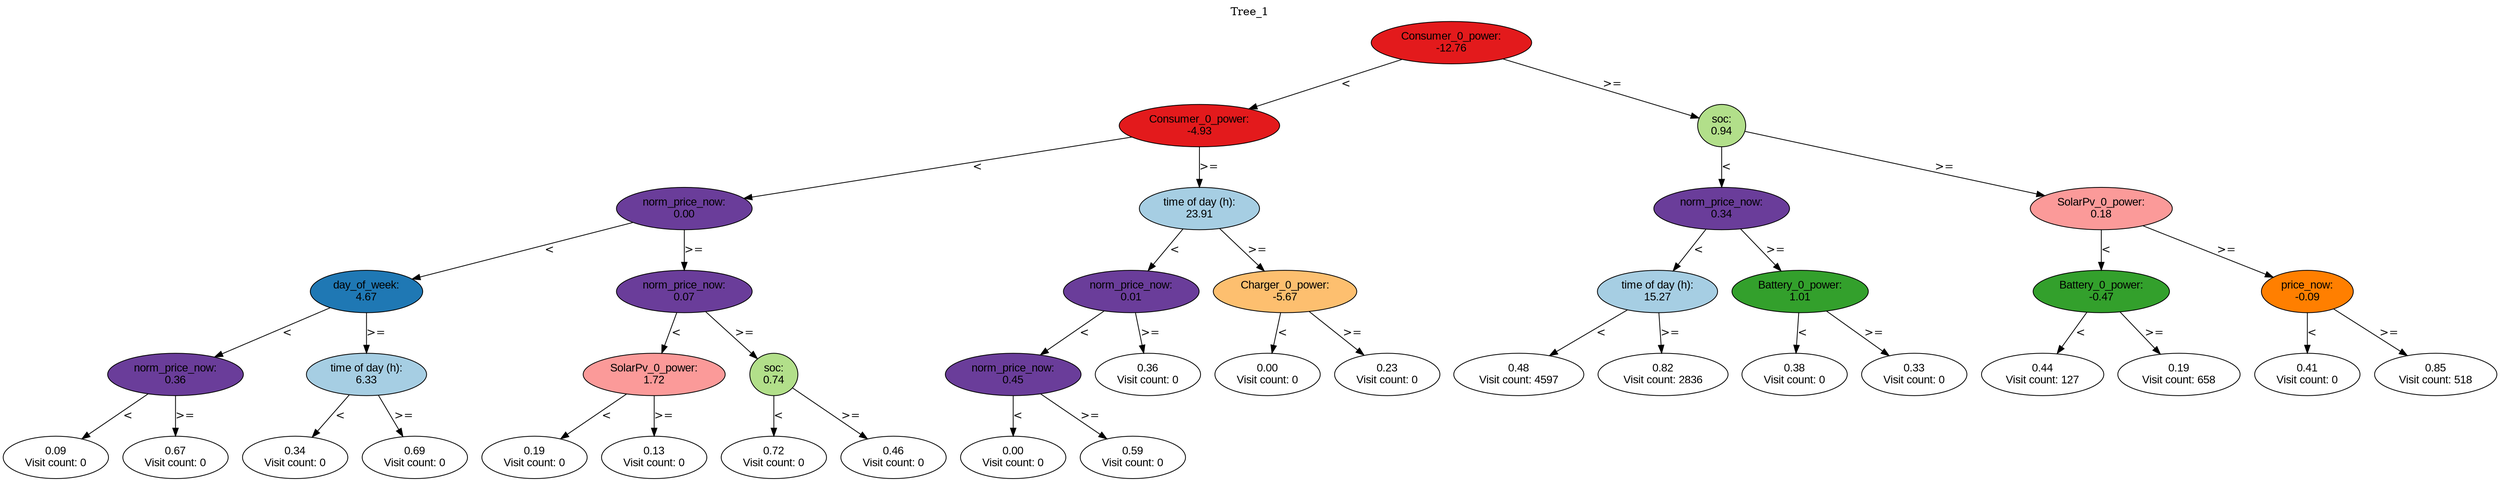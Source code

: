 digraph BST {
    node [fontname="Arial" style=filled colorscheme=paired12];
    0 [ label = "Consumer_0_power:
-12.76" fillcolor=6];
    1 [ label = "Consumer_0_power:
-4.93" fillcolor=6];
    2 [ label = "norm_price_now:
0.00" fillcolor=10];
    3 [ label = "day_of_week:
4.67" fillcolor=2];
    4 [ label = "norm_price_now:
0.36" fillcolor=10];
    5 [ label = "0.09
Visit count: 0" fillcolor=white];
    6 [ label = "0.67
Visit count: 0" fillcolor=white];
    7 [ label = "time of day (h):
6.33" fillcolor=1];
    8 [ label = "0.34
Visit count: 0" fillcolor=white];
    9 [ label = "0.69
Visit count: 0" fillcolor=white];
    10 [ label = "norm_price_now:
0.07" fillcolor=10];
    11 [ label = "SolarPv_0_power:
1.72" fillcolor=5];
    12 [ label = "0.19
Visit count: 0" fillcolor=white];
    13 [ label = "0.13
Visit count: 0" fillcolor=white];
    14 [ label = "soc:
0.74" fillcolor=3];
    15 [ label = "0.72
Visit count: 0" fillcolor=white];
    16 [ label = "0.46
Visit count: 0" fillcolor=white];
    17 [ label = "time of day (h):
23.91" fillcolor=1];
    18 [ label = "norm_price_now:
0.01" fillcolor=10];
    19 [ label = "norm_price_now:
0.45" fillcolor=10];
    20 [ label = "0.00
Visit count: 0" fillcolor=white];
    21 [ label = "0.59
Visit count: 0" fillcolor=white];
    22 [ label = "0.36
Visit count: 0" fillcolor=white];
    23 [ label = "Charger_0_power:
-5.67" fillcolor=7];
    24 [ label = "0.00
Visit count: 0" fillcolor=white];
    25 [ label = "0.23
Visit count: 0" fillcolor=white];
    26 [ label = "soc:
0.94" fillcolor=3];
    27 [ label = "norm_price_now:
0.34" fillcolor=10];
    28 [ label = "time of day (h):
15.27" fillcolor=1];
    29 [ label = "0.48
Visit count: 4597" fillcolor=white];
    30 [ label = "0.82
Visit count: 2836" fillcolor=white];
    31 [ label = "Battery_0_power:
1.01" fillcolor=4];
    32 [ label = "0.38
Visit count: 0" fillcolor=white];
    33 [ label = "0.33
Visit count: 0" fillcolor=white];
    34 [ label = "SolarPv_0_power:
0.18" fillcolor=5];
    35 [ label = "Battery_0_power:
-0.47" fillcolor=4];
    36 [ label = "0.44
Visit count: 127" fillcolor=white];
    37 [ label = "0.19
Visit count: 658" fillcolor=white];
    38 [ label = "price_now:
-0.09" fillcolor=8];
    39 [ label = "0.41
Visit count: 0" fillcolor=white];
    40 [ label = "0.85
Visit count: 518" fillcolor=white];

    0  -> 1[ label = "<"];
    0  -> 26[ label = ">="];
    1  -> 2[ label = "<"];
    1  -> 17[ label = ">="];
    2  -> 3[ label = "<"];
    2  -> 10[ label = ">="];
    3  -> 4[ label = "<"];
    3  -> 7[ label = ">="];
    4  -> 5[ label = "<"];
    4  -> 6[ label = ">="];
    7  -> 8[ label = "<"];
    7  -> 9[ label = ">="];
    10  -> 11[ label = "<"];
    10  -> 14[ label = ">="];
    11  -> 12[ label = "<"];
    11  -> 13[ label = ">="];
    14  -> 15[ label = "<"];
    14  -> 16[ label = ">="];
    17  -> 18[ label = "<"];
    17  -> 23[ label = ">="];
    18  -> 19[ label = "<"];
    18  -> 22[ label = ">="];
    19  -> 20[ label = "<"];
    19  -> 21[ label = ">="];
    23  -> 24[ label = "<"];
    23  -> 25[ label = ">="];
    26  -> 27[ label = "<"];
    26  -> 34[ label = ">="];
    27  -> 28[ label = "<"];
    27  -> 31[ label = ">="];
    28  -> 29[ label = "<"];
    28  -> 30[ label = ">="];
    31  -> 32[ label = "<"];
    31  -> 33[ label = ">="];
    34  -> 35[ label = "<"];
    34  -> 38[ label = ">="];
    35  -> 36[ label = "<"];
    35  -> 37[ label = ">="];
    38  -> 39[ label = "<"];
    38  -> 40[ label = ">="];

    labelloc="t";
    label="Tree_1";
}